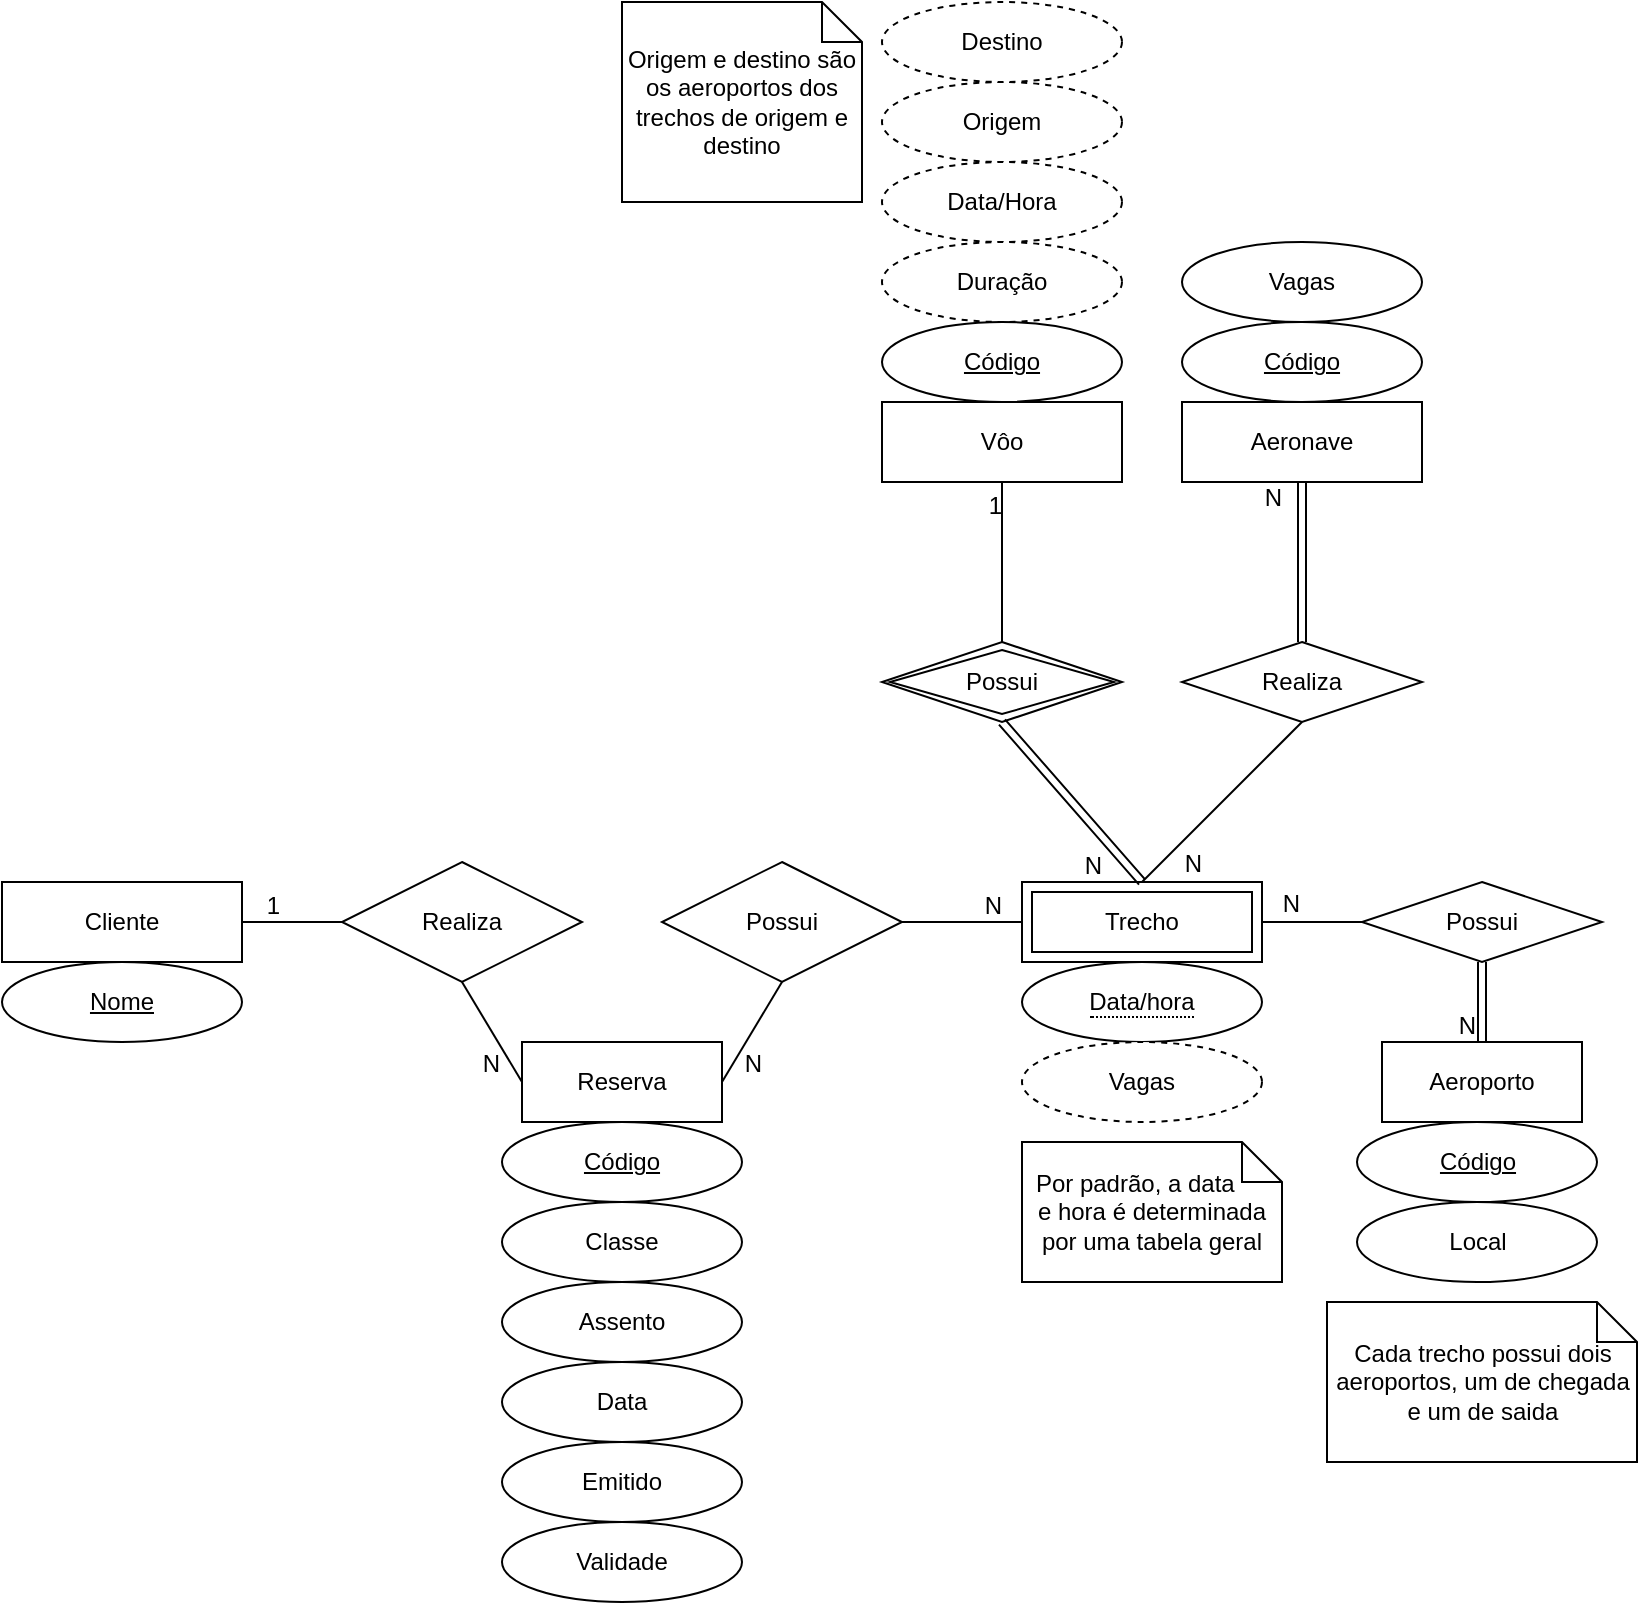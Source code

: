 <mxfile version="12.9.3" type="device"><diagram id="taGNY4BzMmNxWItEL00L" name="Page-1"><mxGraphModel dx="981" dy="563" grid="1" gridSize="10" guides="1" tooltips="1" connect="1" arrows="0" fold="1" page="1" pageScale="1" pageWidth="850" pageHeight="1100" math="0" shadow="0"><root><mxCell id="0"/><mxCell id="1" parent="0"/><mxCell id="Eq9Ki4eLeklmkvA-DjRS-12" value="" style="endArrow=none;html=1;rounded=0;entryX=0;entryY=0.5;entryDx=0;entryDy=0;exitX=1;exitY=0.5;exitDx=0;exitDy=0;" parent="1" source="2HQUkfWvXMK7qCLvfx4l-7" edge="1"><mxGeometry relative="1" as="geometry"><mxPoint x="420" y="500" as="sourcePoint"/><mxPoint x="560" y="500" as="targetPoint"/></mxGeometry></mxCell><mxCell id="Eq9Ki4eLeklmkvA-DjRS-13" value="N" style="resizable=0;html=1;align=right;verticalAlign=bottom;" parent="Eq9Ki4eLeklmkvA-DjRS-12" connectable="0" vertex="1"><mxGeometry x="1" relative="1" as="geometry"><mxPoint x="-40" as="offset"/></mxGeometry></mxCell><mxCell id="Eq9Ki4eLeklmkvA-DjRS-14" value="" style="endArrow=none;html=1;rounded=0;exitX=1;exitY=0.5;exitDx=0;exitDy=0;entryX=0;entryY=0.5;entryDx=0;entryDy=0;" parent="1" source="Eq9Ki4eLeklmkvA-DjRS-3" target="2HQUkfWvXMK7qCLvfx4l-5" edge="1"><mxGeometry relative="1" as="geometry"><mxPoint x="290" y="440" as="sourcePoint"/><mxPoint x="260" y="500" as="targetPoint"/></mxGeometry></mxCell><mxCell id="Eq9Ki4eLeklmkvA-DjRS-15" value="1" style="resizable=0;html=1;align=right;verticalAlign=bottom;" parent="Eq9Ki4eLeklmkvA-DjRS-14" connectable="0" vertex="1"><mxGeometry x="1" relative="1" as="geometry"><mxPoint x="-30.29" y="3.553e-15" as="offset"/></mxGeometry></mxCell><mxCell id="Eq9Ki4eLeklmkvA-DjRS-25" value="Origem" style="ellipse;whiteSpace=wrap;html=1;align=center;dashed=1;" parent="1" vertex="1"><mxGeometry x="460" y="80" width="120" height="40" as="geometry"/></mxCell><mxCell id="Eq9Ki4eLeklmkvA-DjRS-26" value="Destino" style="ellipse;whiteSpace=wrap;html=1;align=center;dashed=1;" parent="1" vertex="1"><mxGeometry x="460" y="40" width="120" height="40" as="geometry"/></mxCell><mxCell id="Eq9Ki4eLeklmkvA-DjRS-30" value="Trecho" style="shape=ext;margin=3;double=1;whiteSpace=wrap;html=1;align=center;" parent="1" vertex="1"><mxGeometry x="530" y="480" width="120" height="40" as="geometry"/></mxCell><mxCell id="Eq9Ki4eLeklmkvA-DjRS-31" value="Vôo" style="whiteSpace=wrap;html=1;align=center;" parent="1" vertex="1"><mxGeometry x="460" y="240" width="120" height="40" as="geometry"/></mxCell><mxCell id="Eq9Ki4eLeklmkvA-DjRS-36" value="Data/Hora" style="ellipse;whiteSpace=wrap;html=1;align=center;dashed=1;" parent="1" vertex="1"><mxGeometry x="460" y="120" width="120" height="40" as="geometry"/></mxCell><mxCell id="Eq9Ki4eLeklmkvA-DjRS-37" value="Duração" style="ellipse;whiteSpace=wrap;html=1;align=center;dashed=1;" parent="1" vertex="1"><mxGeometry x="460" y="160" width="120" height="40" as="geometry"/></mxCell><mxCell id="Eq9Ki4eLeklmkvA-DjRS-44" value="" style="endArrow=none;html=1;rounded=0;entryX=0.5;entryY=1;entryDx=0;entryDy=0;exitX=0.5;exitY=0;exitDx=0;exitDy=0;" parent="1" target="Eq9Ki4eLeklmkvA-DjRS-31" edge="1"><mxGeometry relative="1" as="geometry"><mxPoint x="520" y="360" as="sourcePoint"/><mxPoint x="380" y="360" as="targetPoint"/></mxGeometry></mxCell><mxCell id="Eq9Ki4eLeklmkvA-DjRS-45" value="1" style="resizable=0;html=1;align=right;verticalAlign=bottom;" parent="Eq9Ki4eLeklmkvA-DjRS-44" connectable="0" vertex="1"><mxGeometry x="1" relative="1" as="geometry"><mxPoint y="20" as="offset"/></mxGeometry></mxCell><mxCell id="Eq9Ki4eLeklmkvA-DjRS-46" value="Código" style="ellipse;whiteSpace=wrap;html=1;align=center;fontStyle=4;" parent="1" vertex="1"><mxGeometry x="460" y="200" width="120" height="40" as="geometry"/></mxCell><mxCell id="Eq9Ki4eLeklmkvA-DjRS-49" value="&lt;span style=&quot;border-bottom: 1px dotted&quot;&gt;Data/hora&lt;/span&gt;" style="ellipse;whiteSpace=wrap;html=1;align=center;" parent="1" vertex="1"><mxGeometry x="530" y="520" width="120" height="40" as="geometry"/></mxCell><mxCell id="Eq9Ki4eLeklmkvA-DjRS-50" value="Por padrão, a data&amp;nbsp; &amp;nbsp;&amp;nbsp;&amp;nbsp;&lt;br&gt;e hora é determinada por uma tabela geral" style="shape=note;size=20;whiteSpace=wrap;html=1;" parent="1" vertex="1"><mxGeometry x="530" y="610" width="130" height="70" as="geometry"/></mxCell><mxCell id="Eq9Ki4eLeklmkvA-DjRS-52" value="Vagas" style="ellipse;whiteSpace=wrap;html=1;align=center;dashed=1;" parent="1" vertex="1"><mxGeometry x="530" y="560" width="120" height="40" as="geometry"/></mxCell><mxCell id="Eq9Ki4eLeklmkvA-DjRS-54" value="Origem e destino são os aeroportos dos trechos de origem e destino" style="shape=note;size=20;whiteSpace=wrap;html=1;" parent="1" vertex="1"><mxGeometry x="330" y="40" width="120" height="100" as="geometry"/></mxCell><mxCell id="7IyHH5YN9mayNVHdo_iK-1" value="Possui" style="shape=rhombus;double=1;perimeter=rhombusPerimeter;whiteSpace=wrap;html=1;align=center;" parent="1" vertex="1"><mxGeometry x="460" y="360" width="120" height="40" as="geometry"/></mxCell><mxCell id="7IyHH5YN9mayNVHdo_iK-2" value="" style="shape=link;html=1;rounded=0;exitX=0.5;exitY=1;exitDx=0;exitDy=0;entryX=0.5;entryY=0;entryDx=0;entryDy=0;" parent="1" source="7IyHH5YN9mayNVHdo_iK-1" target="Eq9Ki4eLeklmkvA-DjRS-30" edge="1"><mxGeometry relative="1" as="geometry"><mxPoint x="460" y="450" as="sourcePoint"/><mxPoint x="620" y="450" as="targetPoint"/></mxGeometry></mxCell><mxCell id="7IyHH5YN9mayNVHdo_iK-3" value="N" style="resizable=0;html=1;align=right;verticalAlign=bottom;" parent="7IyHH5YN9mayNVHdo_iK-2" connectable="0" vertex="1"><mxGeometry x="1" relative="1" as="geometry"><mxPoint x="-19.93" y="0.08" as="offset"/></mxGeometry></mxCell><mxCell id="2HQUkfWvXMK7qCLvfx4l-1" value="" style="group" vertex="1" connectable="0" parent="1"><mxGeometry x="20" y="480" width="120" height="80" as="geometry"/></mxCell><mxCell id="Eq9Ki4eLeklmkvA-DjRS-3" value="Cliente" style="whiteSpace=wrap;html=1;align=center;" parent="2HQUkfWvXMK7qCLvfx4l-1" vertex="1"><mxGeometry width="120" height="40" as="geometry"/></mxCell><mxCell id="Eq9Ki4eLeklmkvA-DjRS-29" value="Nome" style="ellipse;whiteSpace=wrap;html=1;align=center;fontStyle=4;" parent="2HQUkfWvXMK7qCLvfx4l-1" vertex="1"><mxGeometry y="40" width="120" height="40" as="geometry"/></mxCell><mxCell id="2HQUkfWvXMK7qCLvfx4l-2" value="" style="group" vertex="1" connectable="0" parent="1"><mxGeometry x="270" y="600" width="120" height="240" as="geometry"/></mxCell><mxCell id="Eq9Ki4eLeklmkvA-DjRS-16" value="Data" style="ellipse;whiteSpace=wrap;html=1;align=center;" parent="2HQUkfWvXMK7qCLvfx4l-2" vertex="1"><mxGeometry y="120" width="120" height="40" as="geometry"/></mxCell><mxCell id="Eq9Ki4eLeklmkvA-DjRS-35" value="Código" style="ellipse;whiteSpace=wrap;html=1;align=center;fontStyle=4;" parent="2HQUkfWvXMK7qCLvfx4l-2" vertex="1"><mxGeometry width="120" height="40" as="geometry"/></mxCell><mxCell id="Eq9Ki4eLeklmkvA-DjRS-40" value="Emitido" style="ellipse;whiteSpace=wrap;html=1;align=center;" parent="2HQUkfWvXMK7qCLvfx4l-2" vertex="1"><mxGeometry y="160" width="120" height="40" as="geometry"/></mxCell><mxCell id="Eq9Ki4eLeklmkvA-DjRS-41" value="Validade" style="ellipse;whiteSpace=wrap;html=1;align=center;" parent="2HQUkfWvXMK7qCLvfx4l-2" vertex="1"><mxGeometry y="200" width="120" height="40" as="geometry"/></mxCell><mxCell id="Eq9Ki4eLeklmkvA-DjRS-53" value="Classe" style="ellipse;whiteSpace=wrap;html=1;align=center;" parent="2HQUkfWvXMK7qCLvfx4l-2" vertex="1"><mxGeometry y="40" width="120" height="40" as="geometry"/></mxCell><mxCell id="Eq9Ki4eLeklmkvA-DjRS-55" value="Assento" style="ellipse;whiteSpace=wrap;html=1;align=center;" parent="2HQUkfWvXMK7qCLvfx4l-2" vertex="1"><mxGeometry y="80" width="120" height="40" as="geometry"/></mxCell><mxCell id="2HQUkfWvXMK7qCLvfx4l-3" value="Reserva" style="whiteSpace=wrap;html=1;align=center;" vertex="1" parent="1"><mxGeometry x="280" y="560" width="100" height="40" as="geometry"/></mxCell><mxCell id="2HQUkfWvXMK7qCLvfx4l-5" value="Realiza" style="shape=rhombus;perimeter=rhombusPerimeter;whiteSpace=wrap;html=1;align=center;" vertex="1" parent="1"><mxGeometry x="190" y="470" width="120" height="60" as="geometry"/></mxCell><mxCell id="2HQUkfWvXMK7qCLvfx4l-7" value="Possui" style="shape=rhombus;perimeter=rhombusPerimeter;whiteSpace=wrap;html=1;align=center;" vertex="1" parent="1"><mxGeometry x="350" y="470" width="120" height="60" as="geometry"/></mxCell><mxCell id="2HQUkfWvXMK7qCLvfx4l-8" value="" style="endArrow=none;html=1;rounded=0;exitX=0;exitY=0.5;exitDx=0;exitDy=0;entryX=0.5;entryY=1;entryDx=0;entryDy=0;" edge="1" parent="1" source="2HQUkfWvXMK7qCLvfx4l-3" target="2HQUkfWvXMK7qCLvfx4l-5"><mxGeometry relative="1" as="geometry"><mxPoint x="400" y="520" as="sourcePoint"/><mxPoint x="560" y="520" as="targetPoint"/></mxGeometry></mxCell><mxCell id="2HQUkfWvXMK7qCLvfx4l-9" value="N" style="resizable=0;html=1;align=right;verticalAlign=bottom;" connectable="0" vertex="1" parent="2HQUkfWvXMK7qCLvfx4l-8"><mxGeometry x="1" relative="1" as="geometry"><mxPoint x="19.89" y="49.82" as="offset"/></mxGeometry></mxCell><mxCell id="2HQUkfWvXMK7qCLvfx4l-10" value="" style="endArrow=none;html=1;rounded=0;exitX=1;exitY=0.5;exitDx=0;exitDy=0;entryX=0.5;entryY=1;entryDx=0;entryDy=0;" edge="1" parent="1" source="2HQUkfWvXMK7qCLvfx4l-3" target="2HQUkfWvXMK7qCLvfx4l-7"><mxGeometry relative="1" as="geometry"><mxPoint x="350" y="460" as="sourcePoint"/><mxPoint x="510" y="460" as="targetPoint"/></mxGeometry></mxCell><mxCell id="2HQUkfWvXMK7qCLvfx4l-11" value="N" style="resizable=0;html=1;align=right;verticalAlign=bottom;" connectable="0" vertex="1" parent="2HQUkfWvXMK7qCLvfx4l-10"><mxGeometry x="1" relative="1" as="geometry"><mxPoint x="-9.89" y="49.82" as="offset"/></mxGeometry></mxCell><mxCell id="2HQUkfWvXMK7qCLvfx4l-16" value="Possui" style="shape=rhombus;perimeter=rhombusPerimeter;whiteSpace=wrap;html=1;align=center;" vertex="1" parent="1"><mxGeometry x="700" y="480" width="120" height="40" as="geometry"/></mxCell><mxCell id="2HQUkfWvXMK7qCLvfx4l-18" value="" style="endArrow=none;html=1;rounded=0;entryX=1;entryY=0.5;entryDx=0;entryDy=0;exitX=0;exitY=0.5;exitDx=0;exitDy=0;" edge="1" parent="1" source="2HQUkfWvXMK7qCLvfx4l-16" target="Eq9Ki4eLeklmkvA-DjRS-30"><mxGeometry relative="1" as="geometry"><mxPoint x="770" y="780" as="sourcePoint"/><mxPoint x="650" y="670" as="targetPoint"/></mxGeometry></mxCell><mxCell id="2HQUkfWvXMK7qCLvfx4l-19" value="N" style="resizable=0;html=1;align=right;verticalAlign=bottom;" connectable="0" vertex="1" parent="2HQUkfWvXMK7qCLvfx4l-18"><mxGeometry x="1" relative="1" as="geometry"><mxPoint x="19.96" y="-0.02" as="offset"/></mxGeometry></mxCell><mxCell id="2HQUkfWvXMK7qCLvfx4l-20" value="Aeroporto" style="whiteSpace=wrap;html=1;align=center;" vertex="1" parent="1"><mxGeometry x="710" y="560" width="100" height="40" as="geometry"/></mxCell><mxCell id="2HQUkfWvXMK7qCLvfx4l-21" value="Código" style="ellipse;whiteSpace=wrap;html=1;align=center;fontStyle=4;" vertex="1" parent="1"><mxGeometry x="697.5" y="600" width="120" height="40" as="geometry"/></mxCell><mxCell id="2HQUkfWvXMK7qCLvfx4l-22" value="Local" style="ellipse;whiteSpace=wrap;html=1;align=center;" vertex="1" parent="1"><mxGeometry x="697.5" y="640" width="120" height="40" as="geometry"/></mxCell><mxCell id="2HQUkfWvXMK7qCLvfx4l-30" value="Cada trecho possui dois aeroportos, um de chegada e um de saida" style="shape=note;size=20;whiteSpace=wrap;html=1;" vertex="1" parent="1"><mxGeometry x="682.5" y="690" width="155" height="80" as="geometry"/></mxCell><mxCell id="2HQUkfWvXMK7qCLvfx4l-31" value="Realiza" style="shape=rhombus;perimeter=rhombusPerimeter;whiteSpace=wrap;html=1;align=center;" vertex="1" parent="1"><mxGeometry x="610" y="360" width="120" height="40" as="geometry"/></mxCell><mxCell id="2HQUkfWvXMK7qCLvfx4l-32" value="" style="endArrow=none;html=1;rounded=0;entryX=0.5;entryY=0;entryDx=0;entryDy=0;exitX=0.5;exitY=1;exitDx=0;exitDy=0;" edge="1" parent="1" source="2HQUkfWvXMK7qCLvfx4l-31" target="Eq9Ki4eLeklmkvA-DjRS-30"><mxGeometry relative="1" as="geometry"><mxPoint x="510" y="420" as="sourcePoint"/><mxPoint x="670" y="420" as="targetPoint"/></mxGeometry></mxCell><mxCell id="2HQUkfWvXMK7qCLvfx4l-33" value="N" style="resizable=0;html=1;align=right;verticalAlign=bottom;" connectable="0" vertex="1" parent="2HQUkfWvXMK7qCLvfx4l-32"><mxGeometry x="1" relative="1" as="geometry"><mxPoint x="29.93" y="0.06" as="offset"/></mxGeometry></mxCell><mxCell id="2HQUkfWvXMK7qCLvfx4l-34" value="Aeronave" style="whiteSpace=wrap;html=1;align=center;" vertex="1" parent="1"><mxGeometry x="610" y="240" width="120" height="40" as="geometry"/></mxCell><mxCell id="2HQUkfWvXMK7qCLvfx4l-37" value="" style="shape=link;html=1;rounded=0;exitX=0.5;exitY=0;exitDx=0;exitDy=0;entryX=0.5;entryY=1;entryDx=0;entryDy=0;" edge="1" parent="1" source="2HQUkfWvXMK7qCLvfx4l-31" target="2HQUkfWvXMK7qCLvfx4l-34"><mxGeometry relative="1" as="geometry"><mxPoint x="530" y="410" as="sourcePoint"/><mxPoint x="670" y="283" as="targetPoint"/></mxGeometry></mxCell><mxCell id="2HQUkfWvXMK7qCLvfx4l-38" value="N" style="resizable=0;html=1;align=right;verticalAlign=bottom;" connectable="0" vertex="1" parent="2HQUkfWvXMK7qCLvfx4l-37"><mxGeometry x="1" relative="1" as="geometry"><mxPoint x="-10" y="16.9" as="offset"/></mxGeometry></mxCell><mxCell id="2HQUkfWvXMK7qCLvfx4l-39" value="Código" style="ellipse;whiteSpace=wrap;html=1;align=center;fontStyle=4;" vertex="1" parent="1"><mxGeometry x="610" y="200" width="120" height="40" as="geometry"/></mxCell><mxCell id="2HQUkfWvXMK7qCLvfx4l-40" value="Vagas" style="ellipse;whiteSpace=wrap;html=1;align=center;" vertex="1" parent="1"><mxGeometry x="610" y="160" width="120" height="40" as="geometry"/></mxCell><mxCell id="2HQUkfWvXMK7qCLvfx4l-41" value="" style="shape=link;html=1;rounded=0;exitX=0.5;exitY=0;exitDx=0;exitDy=0;entryX=0.5;entryY=1;entryDx=0;entryDy=0;" edge="1" parent="1" source="2HQUkfWvXMK7qCLvfx4l-20" target="2HQUkfWvXMK7qCLvfx4l-16"><mxGeometry relative="1" as="geometry"><mxPoint x="460" y="460" as="sourcePoint"/><mxPoint x="620" y="460" as="targetPoint"/></mxGeometry></mxCell><mxCell id="2HQUkfWvXMK7qCLvfx4l-42" value="N" style="resizable=0;html=1;align=right;verticalAlign=bottom;" connectable="0" vertex="1" parent="2HQUkfWvXMK7qCLvfx4l-41"><mxGeometry x="1" relative="1" as="geometry"><mxPoint x="-2.5" y="40" as="offset"/></mxGeometry></mxCell></root></mxGraphModel></diagram></mxfile>